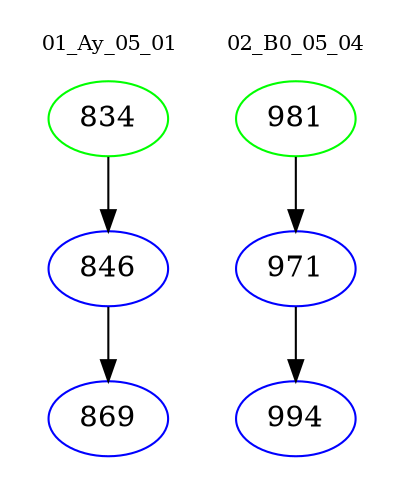 digraph{
subgraph cluster_0 {
color = white
label = "01_Ay_05_01";
fontsize=10;
T0_834 [label="834", color="green"]
T0_834 -> T0_846 [color="black"]
T0_846 [label="846", color="blue"]
T0_846 -> T0_869 [color="black"]
T0_869 [label="869", color="blue"]
}
subgraph cluster_1 {
color = white
label = "02_B0_05_04";
fontsize=10;
T1_981 [label="981", color="green"]
T1_981 -> T1_971 [color="black"]
T1_971 [label="971", color="blue"]
T1_971 -> T1_994 [color="black"]
T1_994 [label="994", color="blue"]
}
}
